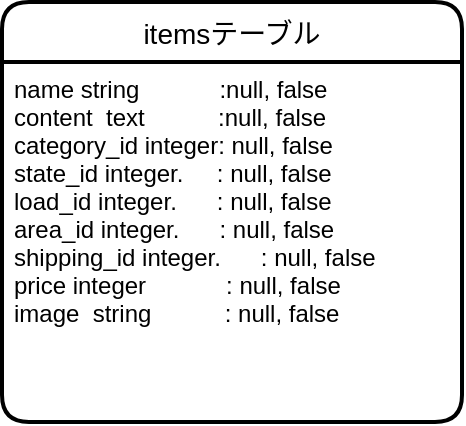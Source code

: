 <mxfile>
    <diagram id="wZdarm_f6XMUnSTjbV7j" name="ページ1">
        <mxGraphModel dx="496" dy="551" grid="1" gridSize="10" guides="1" tooltips="1" connect="1" arrows="1" fold="1" page="1" pageScale="1" pageWidth="827" pageHeight="1169" math="0" shadow="0">
            <root>
                <mxCell id="0"/>
                <mxCell id="1" parent="0"/>
                <mxCell id="11" value="itemsテーブル" style="swimlane;childLayout=stackLayout;horizontal=1;startSize=30;horizontalStack=0;rounded=1;fontSize=14;fontStyle=0;strokeWidth=2;resizeParent=0;resizeLast=1;shadow=0;dashed=0;align=center;" vertex="1" parent="1">
                    <mxGeometry x="90" y="170" width="230" height="210" as="geometry"/>
                </mxCell>
                <mxCell id="12" value="name string            :null, false&#10;content  text           :null, false&#10;category_id integer: null, false&#10;state_id integer.     : null, false&#10;load_id integer.      : null, false&#10;area_id integer.      : null, false&#10;shipping_id integer.      : null, false&#10;price integer            : null, false&#10;image  string           : null, false&#10;" style="align=left;strokeColor=none;fillColor=none;spacingLeft=4;fontSize=12;verticalAlign=top;resizable=0;rotatable=0;part=1;" vertex="1" parent="11">
                    <mxGeometry y="30" width="230" height="180" as="geometry"/>
                </mxCell>
            </root>
        </mxGraphModel>
    </diagram>
</mxfile>